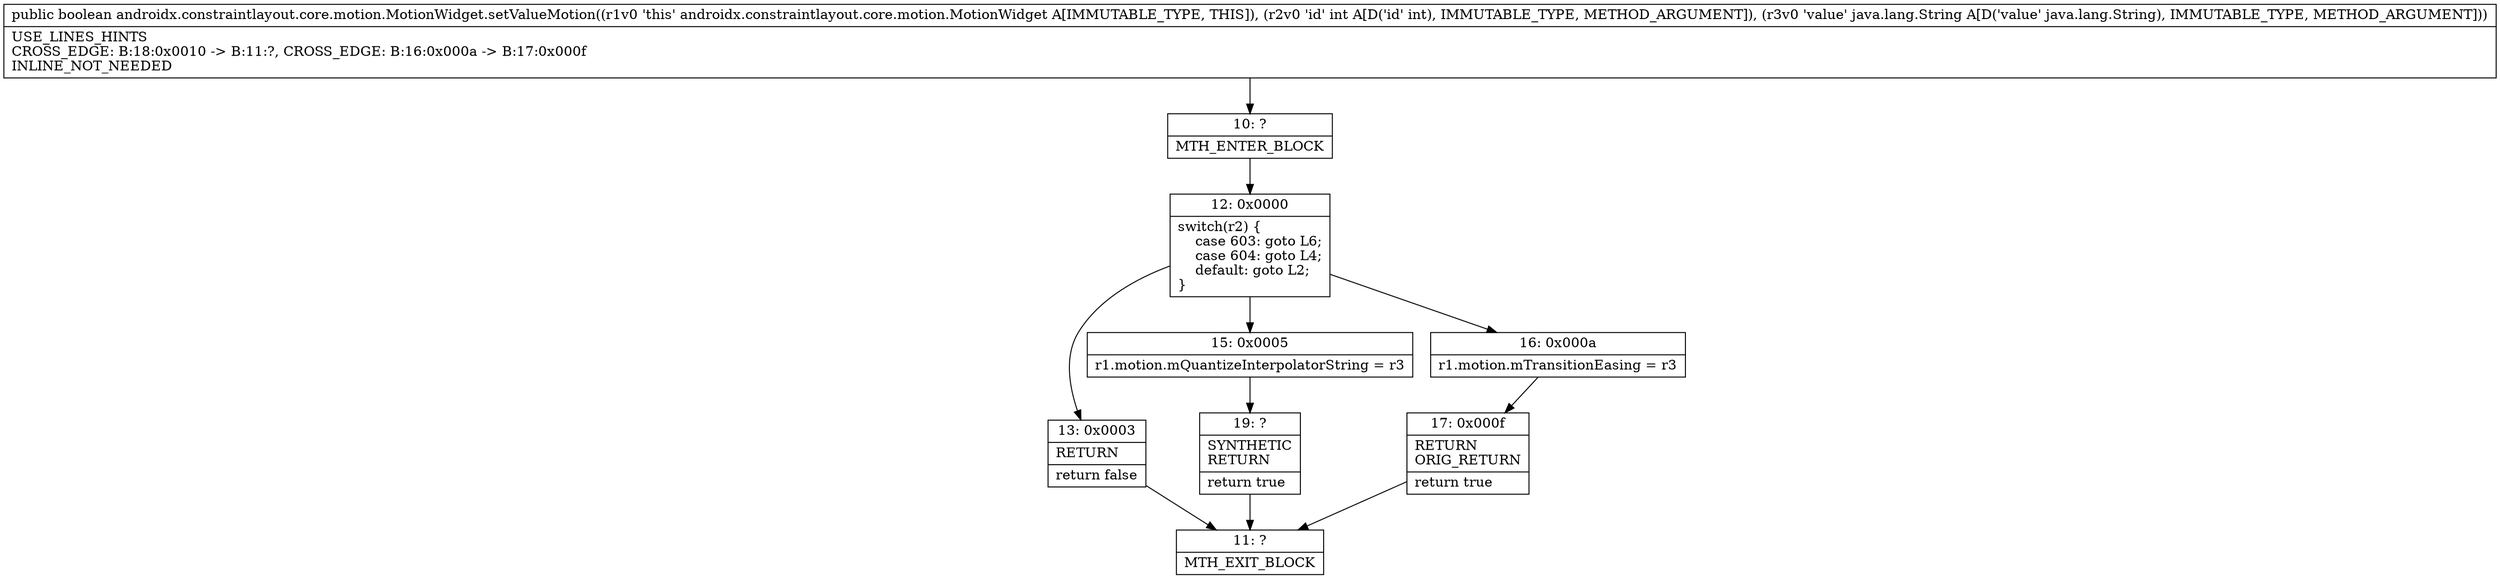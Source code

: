 digraph "CFG forandroidx.constraintlayout.core.motion.MotionWidget.setValueMotion(ILjava\/lang\/String;)Z" {
Node_10 [shape=record,label="{10\:\ ?|MTH_ENTER_BLOCK\l}"];
Node_12 [shape=record,label="{12\:\ 0x0000|switch(r2) \{\l    case 603: goto L6;\l    case 604: goto L4;\l    default: goto L2;\l\}\l}"];
Node_13 [shape=record,label="{13\:\ 0x0003|RETURN\l|return false\l}"];
Node_11 [shape=record,label="{11\:\ ?|MTH_EXIT_BLOCK\l}"];
Node_15 [shape=record,label="{15\:\ 0x0005|r1.motion.mQuantizeInterpolatorString = r3\l}"];
Node_19 [shape=record,label="{19\:\ ?|SYNTHETIC\lRETURN\l|return true\l}"];
Node_16 [shape=record,label="{16\:\ 0x000a|r1.motion.mTransitionEasing = r3\l}"];
Node_17 [shape=record,label="{17\:\ 0x000f|RETURN\lORIG_RETURN\l|return true\l}"];
MethodNode[shape=record,label="{public boolean androidx.constraintlayout.core.motion.MotionWidget.setValueMotion((r1v0 'this' androidx.constraintlayout.core.motion.MotionWidget A[IMMUTABLE_TYPE, THIS]), (r2v0 'id' int A[D('id' int), IMMUTABLE_TYPE, METHOD_ARGUMENT]), (r3v0 'value' java.lang.String A[D('value' java.lang.String), IMMUTABLE_TYPE, METHOD_ARGUMENT]))  | USE_LINES_HINTS\lCROSS_EDGE: B:18:0x0010 \-\> B:11:?, CROSS_EDGE: B:16:0x000a \-\> B:17:0x000f\lINLINE_NOT_NEEDED\l}"];
MethodNode -> Node_10;Node_10 -> Node_12;
Node_12 -> Node_13;
Node_12 -> Node_15;
Node_12 -> Node_16;
Node_13 -> Node_11;
Node_15 -> Node_19;
Node_19 -> Node_11;
Node_16 -> Node_17;
Node_17 -> Node_11;
}

